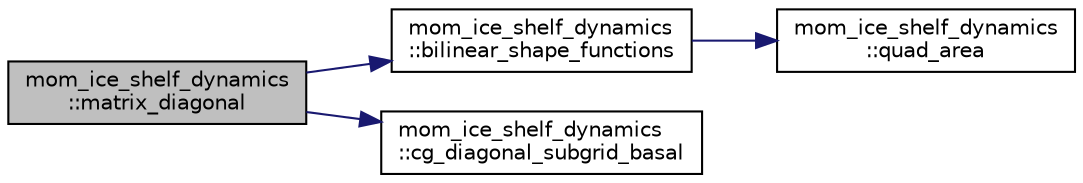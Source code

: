 digraph "mom_ice_shelf_dynamics::matrix_diagonal"
{
 // INTERACTIVE_SVG=YES
 // LATEX_PDF_SIZE
  edge [fontname="Helvetica",fontsize="10",labelfontname="Helvetica",labelfontsize="10"];
  node [fontname="Helvetica",fontsize="10",shape=record];
  rankdir="LR";
  Node1 [label="mom_ice_shelf_dynamics\l::matrix_diagonal",height=0.2,width=0.4,color="black", fillcolor="grey75", style="filled", fontcolor="black",tooltip="returns the diagonal entries of the matrix for a Jacobi preconditioning"];
  Node1 -> Node2 [color="midnightblue",fontsize="10",style="solid",fontname="Helvetica"];
  Node2 [label="mom_ice_shelf_dynamics\l::bilinear_shape_functions",height=0.2,width=0.4,color="black", fillcolor="white", style="filled",URL="$namespacemom__ice__shelf__dynamics.html#a257855320072cd237f07d325331e4ecf",tooltip="This subroutine calculates the gradients of bilinear basis elements that that are centered at the ver..."];
  Node2 -> Node3 [color="midnightblue",fontsize="10",style="solid",fontname="Helvetica"];
  Node3 [label="mom_ice_shelf_dynamics\l::quad_area",height=0.2,width=0.4,color="black", fillcolor="white", style="filled",URL="$namespacemom__ice__shelf__dynamics.html#a44ac16282b7667409d32e7eb3e667822",tooltip="Calculate area of quadrilateral."];
  Node1 -> Node4 [color="midnightblue",fontsize="10",style="solid",fontname="Helvetica"];
  Node4 [label="mom_ice_shelf_dynamics\l::cg_diagonal_subgrid_basal",height=0.2,width=0.4,color="black", fillcolor="white", style="filled",URL="$namespacemom__ice__shelf__dynamics.html#afd4f2ba56c579a806aaa7e55a4caf392",tooltip=" "];
}

